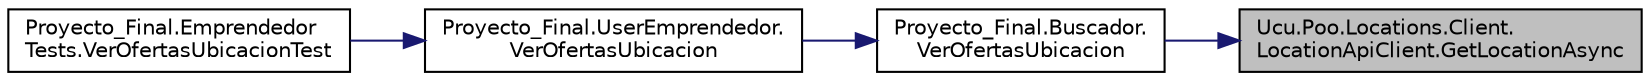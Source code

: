 digraph "Ucu.Poo.Locations.Client.LocationApiClient.GetLocationAsync"
{
 // INTERACTIVE_SVG=YES
 // LATEX_PDF_SIZE
  edge [fontname="Helvetica",fontsize="10",labelfontname="Helvetica",labelfontsize="10"];
  node [fontname="Helvetica",fontsize="10",shape=record];
  rankdir="RL";
  Node1 [label="Ucu.Poo.Locations.Client.\lLocationApiClient.GetLocationAsync",height=0.2,width=0.4,color="black", fillcolor="grey75", style="filled", fontcolor="black",tooltip="Obtiene las coordenadas de una dirección."];
  Node1 -> Node2 [dir="back",color="midnightblue",fontsize="10",style="solid",fontname="Helvetica"];
  Node2 [label="Proyecto_Final.Buscador.\lVerOfertasUbicacion",height=0.2,width=0.4,color="black", fillcolor="white", style="filled",URL="$classProyecto__Final_1_1Buscador.html#adb086c40e81b89642dd0af07aa74e621",tooltip="/// En base a la ubicación del Emprendedor, retorna una lista con todas las ofertas que se encuentren..."];
  Node2 -> Node3 [dir="back",color="midnightblue",fontsize="10",style="solid",fontname="Helvetica"];
  Node3 [label="Proyecto_Final.UserEmprendedor.\lVerOfertasUbicacion",height=0.2,width=0.4,color="black", fillcolor="white", style="filled",URL="$classProyecto__Final_1_1UserEmprendedor.html#a9a77d8df6165ee77ae68dc7ff3ce39bd",tooltip="En base a la ubicación del Emprendedor, retorna una lista con todas las ofertas que se encuentren a u..."];
  Node3 -> Node4 [dir="back",color="midnightblue",fontsize="10",style="solid",fontname="Helvetica"];
  Node4 [label="Proyecto_Final.Emprendedor\lTests.VerOfertasUbicacionTest",height=0.2,width=0.4,color="black", fillcolor="white", style="filled",URL="$classProyecto__Final_1_1EmprendedorTests.html#a630e03b85b3cfc5675f8bfef82d7fb48",tooltip="Prueba que se buscan correctamente las ofertas según ."];
}
